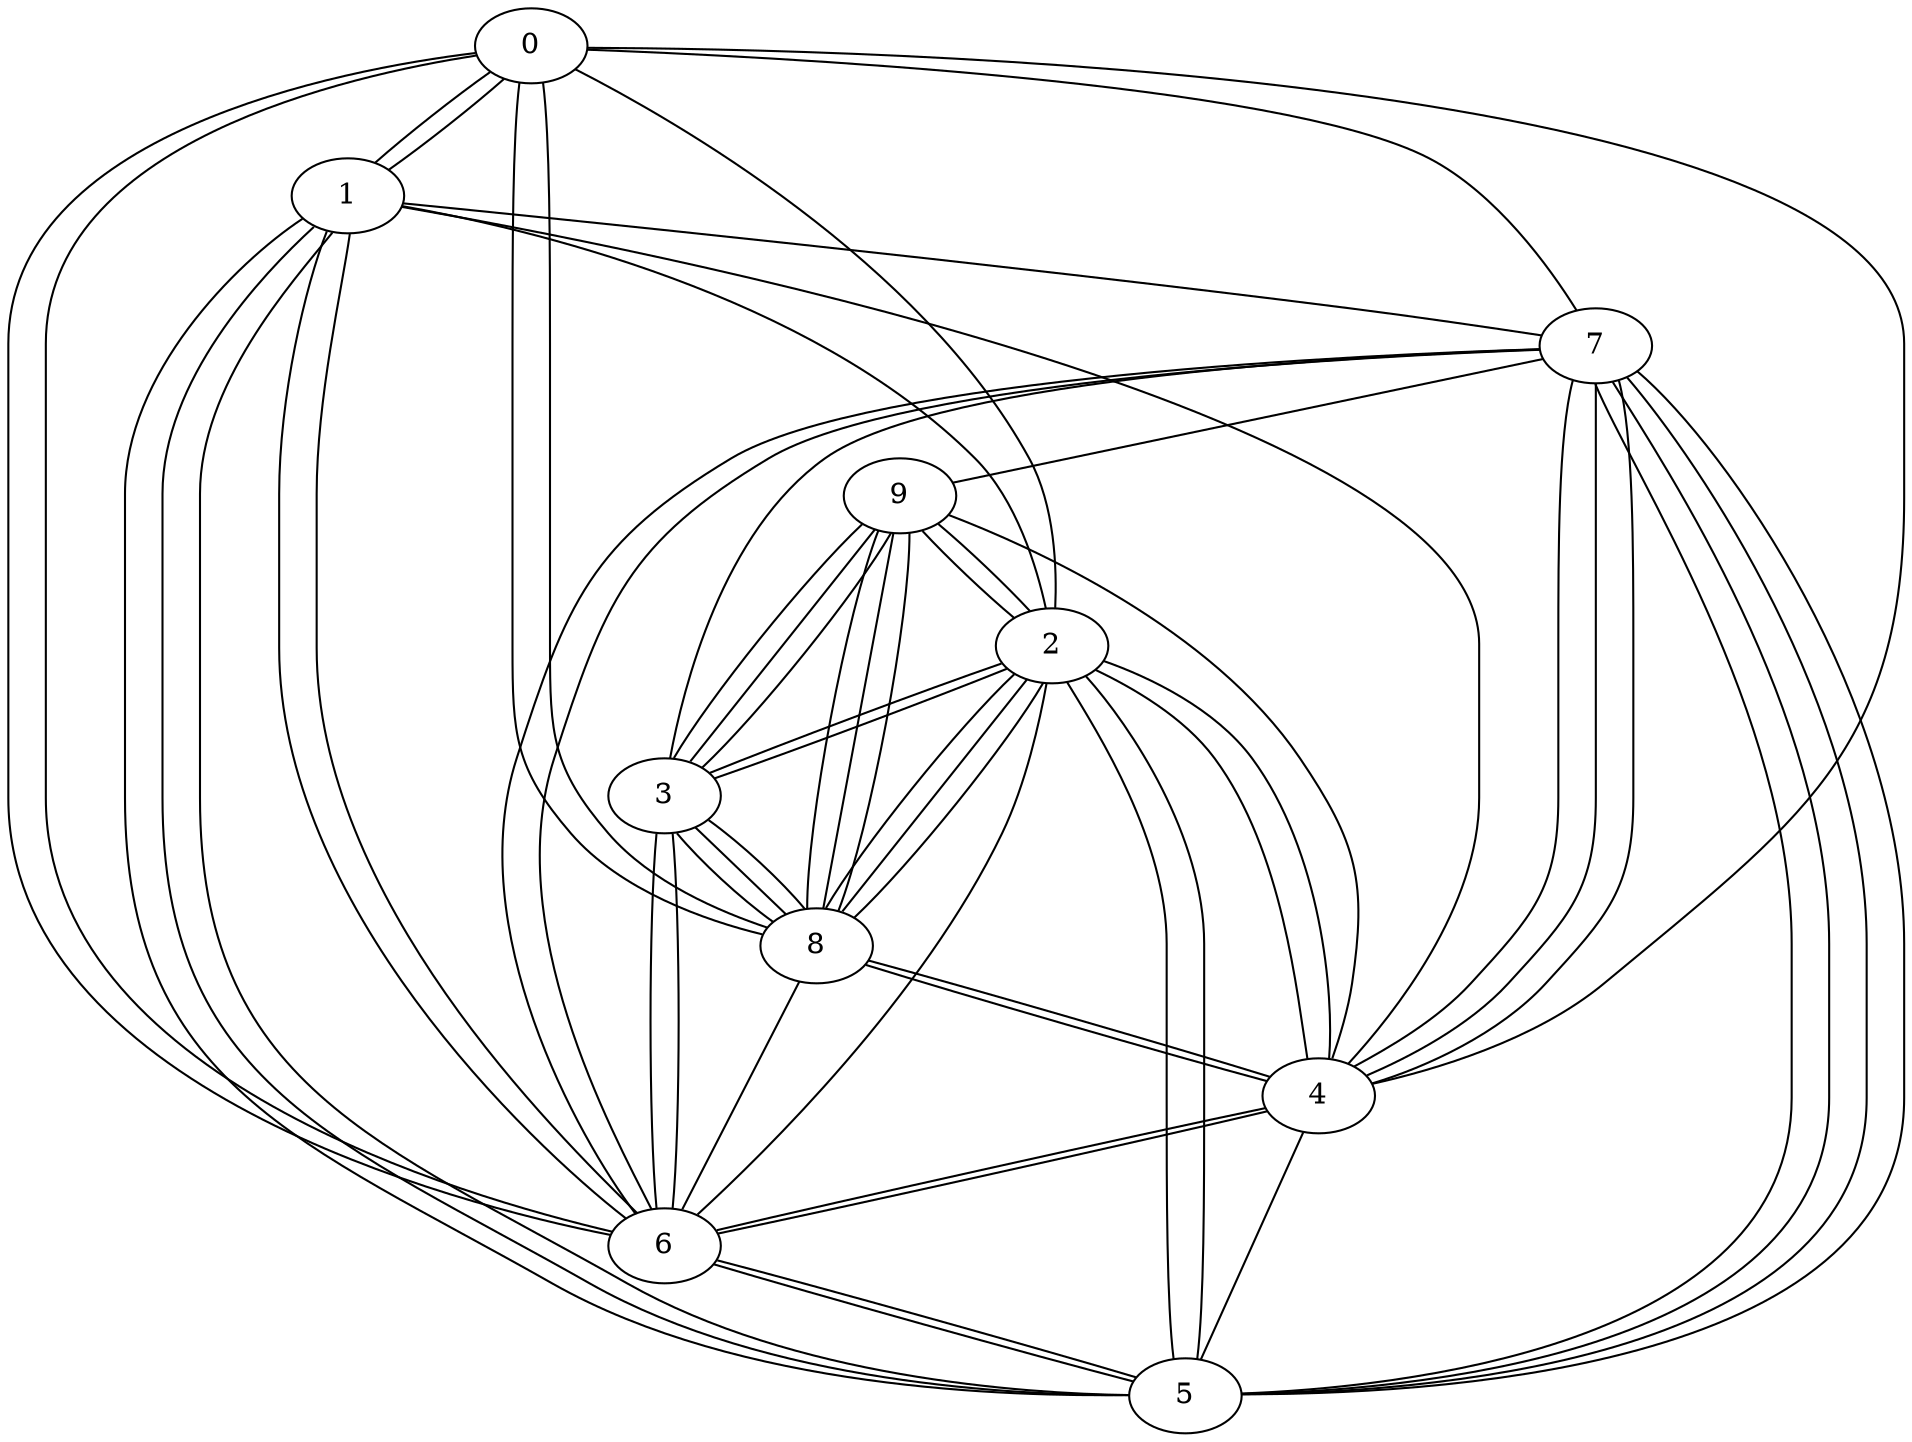 graph G {
0;
1;
2;
3;
4;
5;
6;
7;
8;
9;
8--6 ;
9--8 ;
1--2 ;
5--1 ;
0--6 ;
8--3 ;
3--6 ;
8--4 ;
4--7 ;
5--1 ;
4--5 ;
8--2 ;
6--5 ;
1--6 ;
2--3 ;
9--3 ;
4--7 ;
7--9 ;
9--2 ;
3--6 ;
3--8 ;
2--4 ;
2--3 ;
5--1 ;
0--8 ;
8--9 ;
7--5 ;
2--4 ;
1--7 ;
4--9 ;
7--5 ;
1--0 ;
5--6 ;
7--5 ;
1--6 ;
5--2 ;
6--0 ;
9--2 ;
7--5 ;
5--2 ;
4--0 ;
4--6 ;
0--1 ;
2--8 ;
0--2 ;
7--0 ;
9--8 ;
7--6 ;
1--4 ;
3--9 ;
2--8 ;
7--6 ;
8--0 ;
3--7 ;
9--3 ;
4--7 ;
4--6 ;
8--3 ;
6--2 ;
4--8 ;
}
